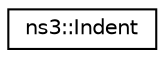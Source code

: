 digraph "Graphical Class Hierarchy"
{
 // LATEX_PDF_SIZE
  edge [fontname="Helvetica",fontsize="10",labelfontname="Helvetica",labelfontsize="10"];
  node [fontname="Helvetica",fontsize="10",shape=record];
  rankdir="LR";
  Node0 [label="ns3::Indent",height=0.2,width=0.4,color="black", fillcolor="white", style="filled",URL="$structns3_1_1_indent.html",tooltip="Helper to indent output a specified number of steps."];
}

